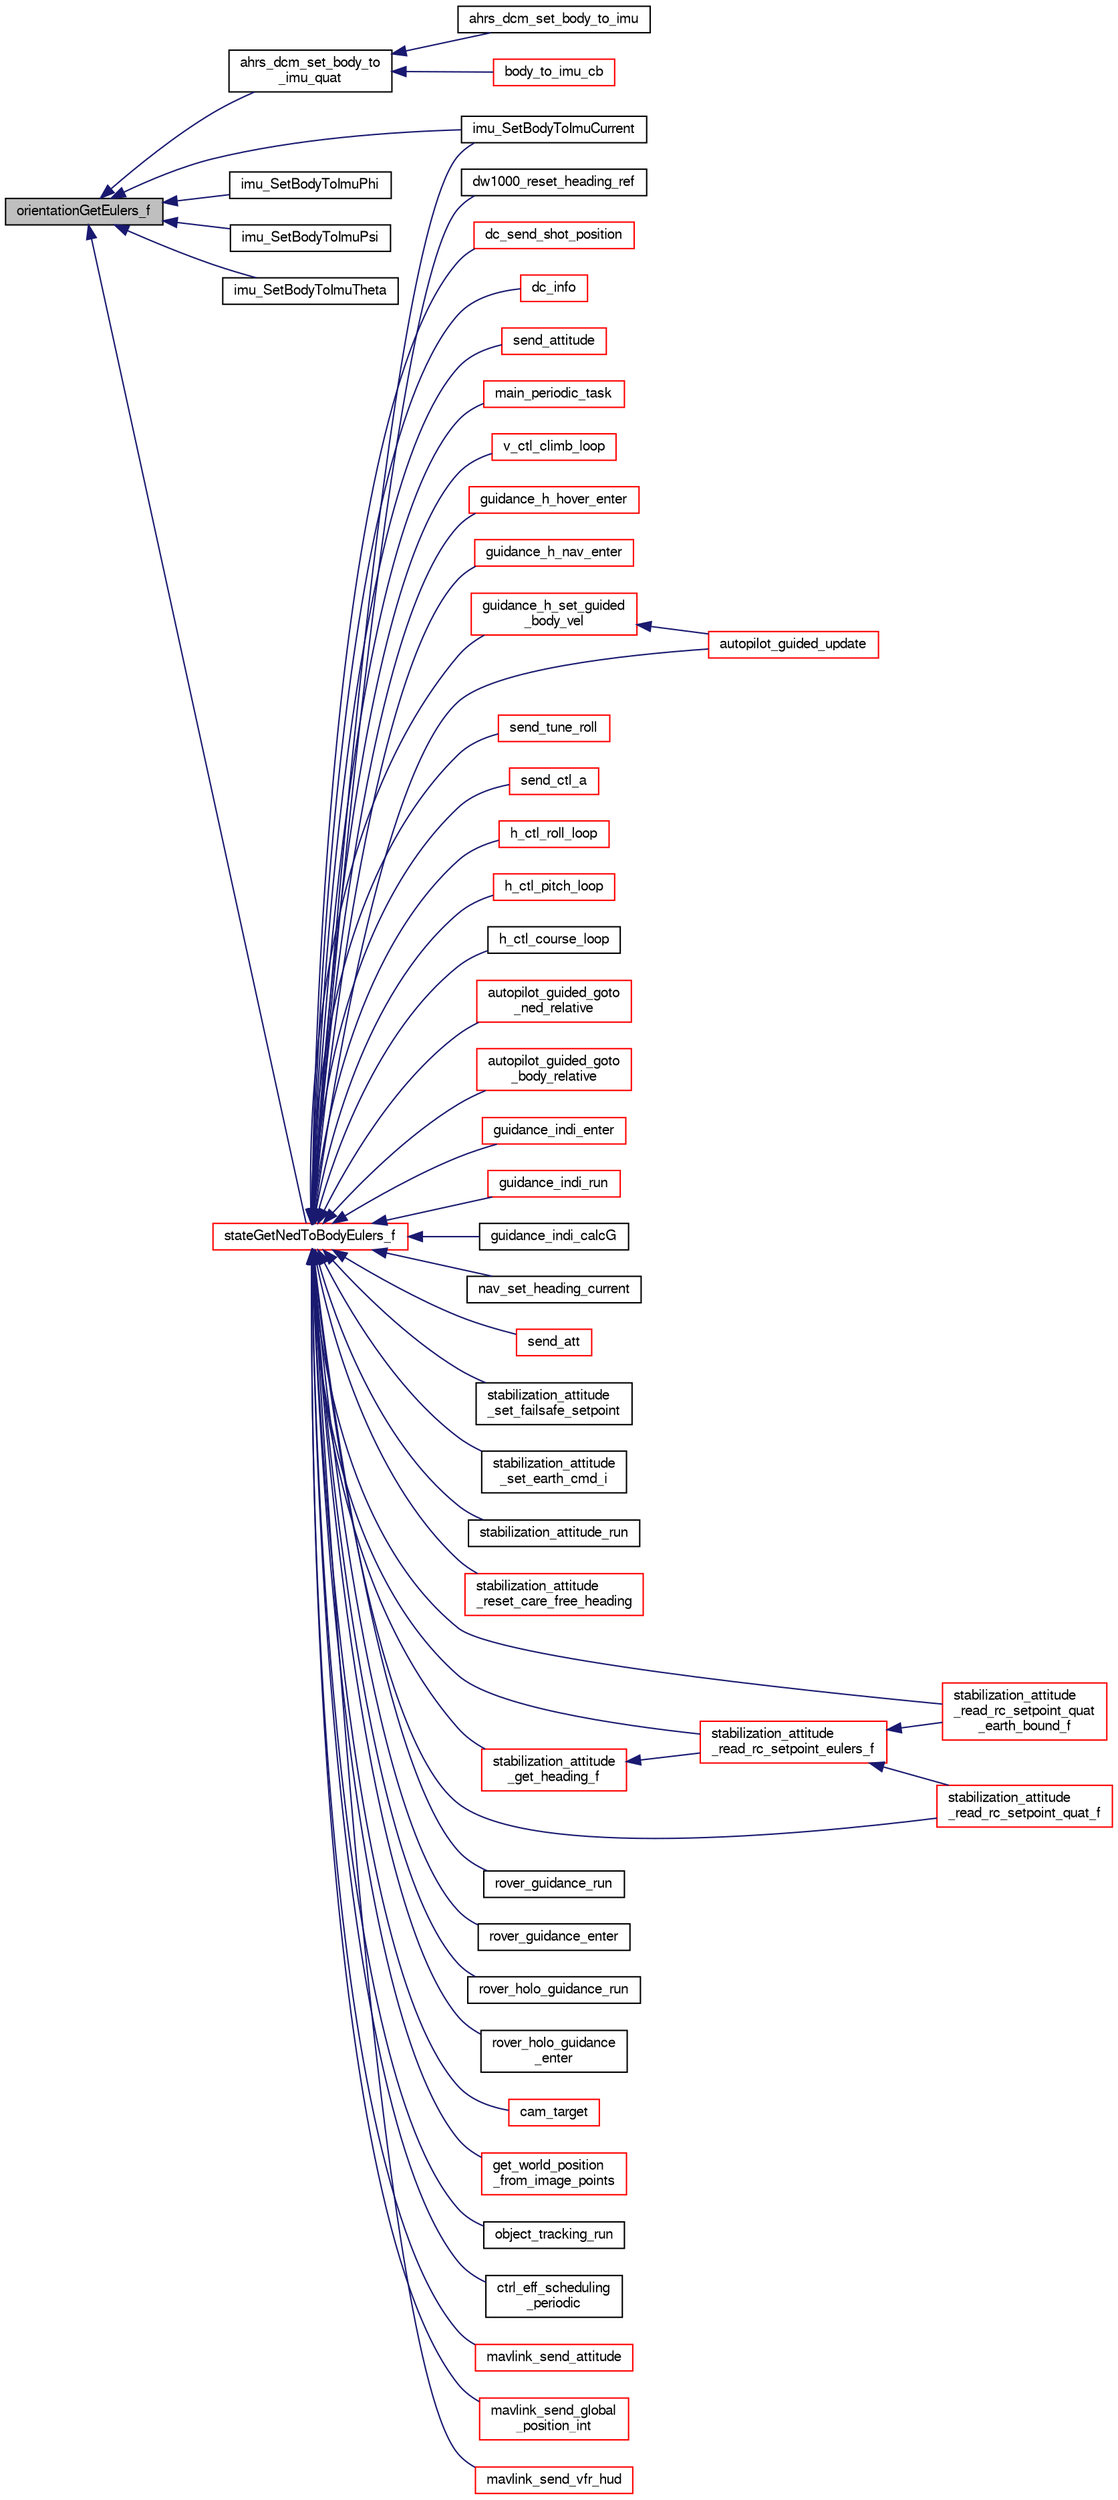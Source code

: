 digraph "orientationGetEulers_f"
{
  edge [fontname="FreeSans",fontsize="10",labelfontname="FreeSans",labelfontsize="10"];
  node [fontname="FreeSans",fontsize="10",shape=record];
  rankdir="LR";
  Node1 [label="orientationGetEulers_f",height=0.2,width=0.4,color="black", fillcolor="grey75", style="filled", fontcolor="black"];
  Node1 -> Node2 [dir="back",color="midnightblue",fontsize="10",style="solid",fontname="FreeSans"];
  Node2 [label="ahrs_dcm_set_body_to\l_imu_quat",height=0.2,width=0.4,color="black", fillcolor="white", style="filled",URL="$ahrs__float__dcm_8h.html#afe8393fd937ef9065e871dc5623510f2"];
  Node2 -> Node3 [dir="back",color="midnightblue",fontsize="10",style="solid",fontname="FreeSans"];
  Node3 [label="ahrs_dcm_set_body_to_imu",height=0.2,width=0.4,color="black", fillcolor="white", style="filled",URL="$ahrs__float__dcm_8h.html#a7f3247a388db0709627a935f09a7b406"];
  Node2 -> Node4 [dir="back",color="midnightblue",fontsize="10",style="solid",fontname="FreeSans"];
  Node4 [label="body_to_imu_cb",height=0.2,width=0.4,color="red", fillcolor="white", style="filled",URL="$ahrs__float__dcm__wrapper_8c.html#ab5f6300c213088a4ea0598baafb5e736"];
  Node1 -> Node5 [dir="back",color="midnightblue",fontsize="10",style="solid",fontname="FreeSans"];
  Node5 [label="imu_SetBodyToImuCurrent",height=0.2,width=0.4,color="black", fillcolor="white", style="filled",URL="$imu_8h.html#a931916ce562dfa28e02e0a6001dddc43"];
  Node1 -> Node6 [dir="back",color="midnightblue",fontsize="10",style="solid",fontname="FreeSans"];
  Node6 [label="imu_SetBodyToImuPhi",height=0.2,width=0.4,color="black", fillcolor="white", style="filled",URL="$imu_8h.html#ac50fba336ca2c337f240bab0db44f64e"];
  Node1 -> Node7 [dir="back",color="midnightblue",fontsize="10",style="solid",fontname="FreeSans"];
  Node7 [label="imu_SetBodyToImuPsi",height=0.2,width=0.4,color="black", fillcolor="white", style="filled",URL="$imu_8h.html#a88ec31da12a499ee7b47fe11b4ccfa4e"];
  Node1 -> Node8 [dir="back",color="midnightblue",fontsize="10",style="solid",fontname="FreeSans"];
  Node8 [label="imu_SetBodyToImuTheta",height=0.2,width=0.4,color="black", fillcolor="white", style="filled",URL="$imu_8h.html#a3e25b56c5719a23e494568696083459e"];
  Node1 -> Node9 [dir="back",color="midnightblue",fontsize="10",style="solid",fontname="FreeSans"];
  Node9 [label="stateGetNedToBodyEulers_f",height=0.2,width=0.4,color="red", fillcolor="white", style="filled",URL="$group__state__attitude.html#ga9a5e6bac6e7d78e1b33430e73344615b",tooltip="Get vehicle body attitude euler angles (float). "];
  Node9 -> Node10 [dir="back",color="midnightblue",fontsize="10",style="solid",fontname="FreeSans"];
  Node10 [label="send_attitude",height=0.2,width=0.4,color="red", fillcolor="white", style="filled",URL="$autopilot_8c.html#a468116423cf6003ebcd0c632cd976c02"];
  Node9 -> Node11 [dir="back",color="midnightblue",fontsize="10",style="solid",fontname="FreeSans"];
  Node11 [label="main_periodic_task",height=0.2,width=0.4,color="red", fillcolor="white", style="filled",URL="$demo__ahrs__actuators_8c.html#a791eaf74023b4de8d10fbfe0de040ed8"];
  Node9 -> Node12 [dir="back",color="midnightblue",fontsize="10",style="solid",fontname="FreeSans"];
  Node12 [label="v_ctl_climb_loop",height=0.2,width=0.4,color="red", fillcolor="white", style="filled",URL="$guidance__common_8h.html#a38f0bbceda8812281fc650c2c1aac6c8",tooltip="Auto-throttle inner loop. "];
  Node9 -> Node13 [dir="back",color="midnightblue",fontsize="10",style="solid",fontname="FreeSans"];
  Node13 [label="guidance_h_hover_enter",height=0.2,width=0.4,color="red", fillcolor="white", style="filled",URL="$rotorcraft_2guidance_2guidance__h_8h.html#a32c1c61b5aa933b712fd75a1a9bdc162"];
  Node9 -> Node14 [dir="back",color="midnightblue",fontsize="10",style="solid",fontname="FreeSans"];
  Node14 [label="guidance_h_nav_enter",height=0.2,width=0.4,color="red", fillcolor="white", style="filled",URL="$rotorcraft_2guidance_2guidance__h_8h.html#aaecb10d1d18788c0de654dd479441b20"];
  Node9 -> Node15 [dir="back",color="midnightblue",fontsize="10",style="solid",fontname="FreeSans"];
  Node15 [label="guidance_h_set_guided\l_body_vel",height=0.2,width=0.4,color="red", fillcolor="white", style="filled",URL="$rotorcraft_2guidance_2guidance__h_8h.html#ae192e6147e70b8acc536020ece52714b",tooltip="Set body relative horizontal velocity setpoint in GUIDED mode. "];
  Node15 -> Node16 [dir="back",color="midnightblue",fontsize="10",style="solid",fontname="FreeSans"];
  Node16 [label="autopilot_guided_update",height=0.2,width=0.4,color="red", fillcolor="white", style="filled",URL="$autopilot__guided_8h.html#a07ce763874e77faf62f5c9506bdad43d",tooltip="Set guided setpoints using flag mask in GUIDED mode. "];
  Node9 -> Node17 [dir="back",color="midnightblue",fontsize="10",style="solid",fontname="FreeSans"];
  Node17 [label="send_tune_roll",height=0.2,width=0.4,color="red", fillcolor="white", style="filled",URL="$stabilization__adaptive_8c.html#a0c11799df47100d31f44a50bb3e16bce"];
  Node9 -> Node18 [dir="back",color="midnightblue",fontsize="10",style="solid",fontname="FreeSans"];
  Node18 [label="send_ctl_a",height=0.2,width=0.4,color="red", fillcolor="white", style="filled",URL="$stabilization__adaptive_8c.html#a3cc410a3b9183b93302a2a71906a6455"];
  Node9 -> Node19 [dir="back",color="midnightblue",fontsize="10",style="solid",fontname="FreeSans"];
  Node19 [label="h_ctl_roll_loop",height=0.2,width=0.4,color="red", fillcolor="white", style="filled",URL="$stabilization__adaptive_8c.html#a56e08c7c847634b91bec39dc929ade80"];
  Node9 -> Node20 [dir="back",color="midnightblue",fontsize="10",style="solid",fontname="FreeSans"];
  Node20 [label="h_ctl_pitch_loop",height=0.2,width=0.4,color="red", fillcolor="white", style="filled",URL="$stabilization__adaptive_8c.html#a10c9851e192217d5a4e7b6dc98e16c2d"];
  Node9 -> Node21 [dir="back",color="midnightblue",fontsize="10",style="solid",fontname="FreeSans"];
  Node21 [label="h_ctl_course_loop",height=0.2,width=0.4,color="black", fillcolor="white", style="filled",URL="$stabilization__attitude_8c.html#a02ae04f0f1bbe7588572e87e3dadb381"];
  Node9 -> Node22 [dir="back",color="midnightblue",fontsize="10",style="solid",fontname="FreeSans"];
  Node22 [label="autopilot_guided_goto\l_ned_relative",height=0.2,width=0.4,color="red", fillcolor="white", style="filled",URL="$autopilot__guided_8h.html#a32b83e461c091c64ffa38e4f08f6a312",tooltip="Set position and heading setpoints wrt. "];
  Node9 -> Node23 [dir="back",color="midnightblue",fontsize="10",style="solid",fontname="FreeSans"];
  Node23 [label="autopilot_guided_goto\l_body_relative",height=0.2,width=0.4,color="red", fillcolor="white", style="filled",URL="$autopilot__guided_8h.html#acb5ff8d624f7583075e58303f46b9890",tooltip="Set position and heading setpoints wrt. "];
  Node9 -> Node16 [dir="back",color="midnightblue",fontsize="10",style="solid",fontname="FreeSans"];
  Node9 -> Node24 [dir="back",color="midnightblue",fontsize="10",style="solid",fontname="FreeSans"];
  Node24 [label="guidance_indi_enter",height=0.2,width=0.4,color="red", fillcolor="white", style="filled",URL="$guidance__indi__hybrid_8h.html#a638dd6a545987ce3e0a8c8cef1e3481c",tooltip="Call upon entering indi guidance. "];
  Node9 -> Node25 [dir="back",color="midnightblue",fontsize="10",style="solid",fontname="FreeSans"];
  Node25 [label="guidance_indi_run",height=0.2,width=0.4,color="red", fillcolor="white", style="filled",URL="$guidance__indi__hybrid_8h.html#afa3b5095f6b5beadbb8662d3b3519bc9"];
  Node9 -> Node26 [dir="back",color="midnightblue",fontsize="10",style="solid",fontname="FreeSans"];
  Node26 [label="guidance_indi_calcG",height=0.2,width=0.4,color="black", fillcolor="white", style="filled",URL="$guidance__indi_8c.html#a600398d034a7f118b5f97390c6c0c333"];
  Node9 -> Node27 [dir="back",color="midnightblue",fontsize="10",style="solid",fontname="FreeSans"];
  Node27 [label="nav_set_heading_current",height=0.2,width=0.4,color="black", fillcolor="white", style="filled",URL="$rover_2navigation_8c.html#a206d573ce2ca1d37d70cbe4febdd99b3",tooltip="Set heading to the current yaw angle. "];
  Node9 -> Node28 [dir="back",color="midnightblue",fontsize="10",style="solid",fontname="FreeSans"];
  Node28 [label="send_att",height=0.2,width=0.4,color="red", fillcolor="white", style="filled",URL="$stabilization__attitude__euler__float_8c.html#ae9244e1c3c685a32cc7ac97134ea6f6d"];
  Node9 -> Node29 [dir="back",color="midnightblue",fontsize="10",style="solid",fontname="FreeSans"];
  Node29 [label="stabilization_attitude\l_set_failsafe_setpoint",height=0.2,width=0.4,color="black", fillcolor="white", style="filled",URL="$stabilization__attitude__euler__float_8c.html#a5a2d8d3947ba9cdc571cea5778c93f4a"];
  Node9 -> Node30 [dir="back",color="midnightblue",fontsize="10",style="solid",fontname="FreeSans"];
  Node30 [label="stabilization_attitude\l_set_earth_cmd_i",height=0.2,width=0.4,color="black", fillcolor="white", style="filled",URL="$stabilization__attitude__euler__float_8c.html#ada3ef183c206d08fd0a902adc118f542"];
  Node9 -> Node31 [dir="back",color="midnightblue",fontsize="10",style="solid",fontname="FreeSans"];
  Node31 [label="stabilization_attitude_run",height=0.2,width=0.4,color="black", fillcolor="white", style="filled",URL="$stabilization__attitude__euler__float_8c.html#add1138c9aae1adaafdb42ddf2f0c039a"];
  Node9 -> Node32 [dir="back",color="midnightblue",fontsize="10",style="solid",fontname="FreeSans"];
  Node32 [label="stabilization_attitude\l_reset_care_free_heading",height=0.2,width=0.4,color="red", fillcolor="white", style="filled",URL="$stabilization__attitude__rc__setpoint_8h.html#abdf70201d8682a7d5b567fc6f3790063",tooltip="reset the heading for care-free mode to current heading "];
  Node9 -> Node33 [dir="back",color="midnightblue",fontsize="10",style="solid",fontname="FreeSans"];
  Node33 [label="stabilization_attitude\l_get_heading_f",height=0.2,width=0.4,color="red", fillcolor="white", style="filled",URL="$stabilization__attitude__rc__setpoint_8h.html#aef31d05722347c8213ef503f5c6f1113"];
  Node33 -> Node34 [dir="back",color="midnightblue",fontsize="10",style="solid",fontname="FreeSans"];
  Node34 [label="stabilization_attitude\l_read_rc_setpoint_eulers_f",height=0.2,width=0.4,color="red", fillcolor="white", style="filled",URL="$stabilization__attitude__rc__setpoint_8h.html#af0d1b8fcfd61727710cae059e8581fb1"];
  Node34 -> Node35 [dir="back",color="midnightblue",fontsize="10",style="solid",fontname="FreeSans"];
  Node35 [label="stabilization_attitude\l_read_rc_setpoint_quat\l_earth_bound_f",height=0.2,width=0.4,color="red", fillcolor="white", style="filled",URL="$stabilization__attitude__rc__setpoint_8h.html#a67c7c9ce5526222ceb3f422269fc8f47"];
  Node34 -> Node36 [dir="back",color="midnightblue",fontsize="10",style="solid",fontname="FreeSans"];
  Node36 [label="stabilization_attitude\l_read_rc_setpoint_quat_f",height=0.2,width=0.4,color="red", fillcolor="white", style="filled",URL="$stabilization__attitude__rc__setpoint_8h.html#a7e0d148d1e5210bb1b299163d77daa4a",tooltip="Read attitude setpoint from RC as quaternion Interprets the stick positions as axes. "];
  Node9 -> Node34 [dir="back",color="midnightblue",fontsize="10",style="solid",fontname="FreeSans"];
  Node9 -> Node36 [dir="back",color="midnightblue",fontsize="10",style="solid",fontname="FreeSans"];
  Node9 -> Node35 [dir="back",color="midnightblue",fontsize="10",style="solid",fontname="FreeSans"];
  Node9 -> Node37 [dir="back",color="midnightblue",fontsize="10",style="solid",fontname="FreeSans"];
  Node37 [label="rover_guidance_run",height=0.2,width=0.4,color="black", fillcolor="white", style="filled",URL="$rover__guidance_8h.html#a1c5d14152545935d78448eae5d0a6b6d"];
  Node9 -> Node38 [dir="back",color="midnightblue",fontsize="10",style="solid",fontname="FreeSans"];
  Node38 [label="rover_guidance_enter",height=0.2,width=0.4,color="black", fillcolor="white", style="filled",URL="$rover__guidance_8h.html#a4db8bb1975e15df2fc7918173c74d874"];
  Node9 -> Node39 [dir="back",color="midnightblue",fontsize="10",style="solid",fontname="FreeSans"];
  Node39 [label="rover_holo_guidance_run",height=0.2,width=0.4,color="black", fillcolor="white", style="filled",URL="$rover__guidance__holonomic_8h.html#a714eebb049eb159d6b28ae3118c7d2c3"];
  Node9 -> Node40 [dir="back",color="midnightblue",fontsize="10",style="solid",fontname="FreeSans"];
  Node40 [label="rover_holo_guidance\l_enter",height=0.2,width=0.4,color="black", fillcolor="white", style="filled",URL="$rover__guidance__holonomic_8h.html#ad1c07ff189eca88f4260899cf80a6d0c"];
  Node9 -> Node41 [dir="back",color="midnightblue",fontsize="10",style="solid",fontname="FreeSans"];
  Node41 [label="cam_target",height=0.2,width=0.4,color="red", fillcolor="white", style="filled",URL="$cam_8c.html#aab3da8ed719ee01699f50450b3df3b13",tooltip="Computes the right angles from target_x, target_y, target_alt. "];
  Node9 -> Node42 [dir="back",color="midnightblue",fontsize="10",style="solid",fontname="FreeSans"];
  Node42 [label="get_world_position\l_from_image_points",height=0.2,width=0.4,color="red", fillcolor="white", style="filled",URL="$PnP__AHRS_8h.html#a30f92e7ee757f2657644e0df845ff43a",tooltip="Get the world position of the camera, given image coordinates and corresponding world coordinates..."];
  Node9 -> Node43 [dir="back",color="midnightblue",fontsize="10",style="solid",fontname="FreeSans"];
  Node43 [label="object_tracking_run",height=0.2,width=0.4,color="black", fillcolor="white", style="filled",URL="$object__tracking_8h.html#abc55c61a0ead3db0d15a2939ec909fa4",tooltip="run function "];
  Node9 -> Node44 [dir="back",color="midnightblue",fontsize="10",style="solid",fontname="FreeSans"];
  Node44 [label="ctrl_eff_scheduling\l_periodic",height=0.2,width=0.4,color="black", fillcolor="white", style="filled",URL="$scheduling__indi__simple_8c.html#a80dcca086fcbf5ef61bfe9d420b5ae10",tooltip="Periodic function that interpolates between gain sets depending on the scheduling variable..."];
  Node9 -> Node45 [dir="back",color="midnightblue",fontsize="10",style="solid",fontname="FreeSans"];
  Node45 [label="mavlink_send_attitude",height=0.2,width=0.4,color="red", fillcolor="white", style="filled",URL="$mavlink_8c.html#acf9dbe1c46aa63331ca93c34f1a73a9a",tooltip="Send the attitude. "];
  Node9 -> Node46 [dir="back",color="midnightblue",fontsize="10",style="solid",fontname="FreeSans"];
  Node46 [label="mavlink_send_global\l_position_int",height=0.2,width=0.4,color="red", fillcolor="white", style="filled",URL="$mavlink_8c.html#a69b29097db843b873c8b348c837cfd03"];
  Node9 -> Node47 [dir="back",color="midnightblue",fontsize="10",style="solid",fontname="FreeSans"];
  Node47 [label="mavlink_send_vfr_hud",height=0.2,width=0.4,color="red", fillcolor="white", style="filled",URL="$mavlink_8c.html#a8c8fd474a91b126a5f74296017672ddc",tooltip="Send Metrics typically displayed on a HUD for fixed wing aircraft. "];
  Node9 -> Node48 [dir="back",color="midnightblue",fontsize="10",style="solid",fontname="FreeSans"];
  Node48 [label="dw1000_reset_heading_ref",height=0.2,width=0.4,color="black", fillcolor="white", style="filled",URL="$dw1000__arduino_8h.html#abafdc9764fc8e346891fc6d215cc8d89",tooltip="Reset reference heading to current heading AHRS/INS should be aligned before calling this function..."];
  Node9 -> Node49 [dir="back",color="midnightblue",fontsize="10",style="solid",fontname="FreeSans"];
  Node49 [label="dc_send_shot_position",height=0.2,width=0.4,color="red", fillcolor="white", style="filled",URL="$dc_8h.html#aaf0625fed2e489322c40c4b2a1904e9a",tooltip="Send Down the coordinates of where the photo was taken. "];
  Node9 -> Node50 [dir="back",color="midnightblue",fontsize="10",style="solid",fontname="FreeSans"];
  Node50 [label="dc_info",height=0.2,width=0.4,color="red", fillcolor="white", style="filled",URL="$dc_8h.html#ab4b5d12f3c9829a0f0e538496ad5c547",tooltip="Send an info message. "];
  Node9 -> Node5 [dir="back",color="midnightblue",fontsize="10",style="solid",fontname="FreeSans"];
}

